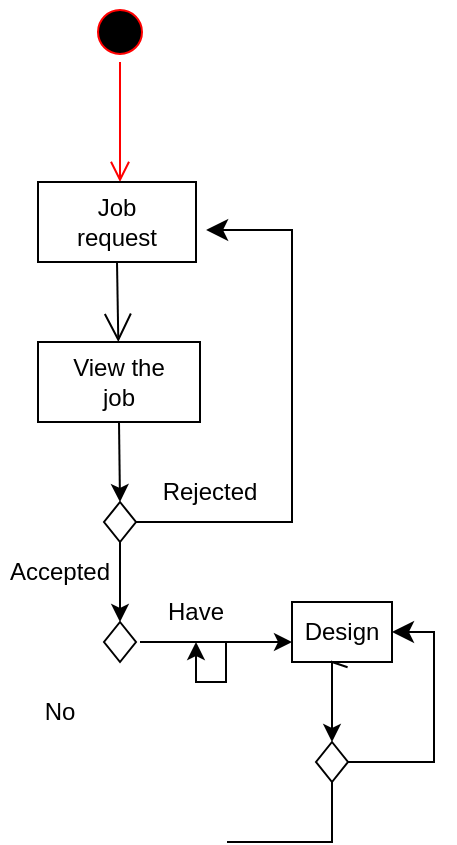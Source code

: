 <mxfile version="22.1.21" type="github">
  <diagram name="Page-1" id="ap8TJGyYvZVYXYRMnT9Q">
    <mxGraphModel dx="351" dy="175" grid="1" gridSize="10" guides="1" tooltips="1" connect="1" arrows="1" fold="1" page="1" pageScale="1" pageWidth="827" pageHeight="1169" math="0" shadow="0">
      <root>
        <mxCell id="0" />
        <mxCell id="1" parent="0" />
        <mxCell id="tZRNG6DAFCbAQGiG9bD6-1" value="" style="ellipse;html=1;shape=startState;fillColor=#000000;strokeColor=#ff0000;" vertex="1" parent="1">
          <mxGeometry x="399" y="10" width="30" height="30" as="geometry" />
        </mxCell>
        <mxCell id="tZRNG6DAFCbAQGiG9bD6-2" value="" style="edgeStyle=orthogonalEdgeStyle;html=1;verticalAlign=bottom;endArrow=open;endSize=8;strokeColor=#ff0000;rounded=0;" edge="1" source="tZRNG6DAFCbAQGiG9bD6-1" parent="1">
          <mxGeometry relative="1" as="geometry">
            <mxPoint x="414" y="100" as="targetPoint" />
          </mxGeometry>
        </mxCell>
        <mxCell id="tZRNG6DAFCbAQGiG9bD6-4" value="Job&lt;br&gt;request" style="html=1;whiteSpace=wrap;" vertex="1" parent="1">
          <mxGeometry x="373" y="100" width="79" height="40" as="geometry" />
        </mxCell>
        <mxCell id="tZRNG6DAFCbAQGiG9bD6-5" value="View the &lt;br&gt;job" style="html=1;whiteSpace=wrap;" vertex="1" parent="1">
          <mxGeometry x="373" y="180" width="81" height="40" as="geometry" />
        </mxCell>
        <mxCell id="tZRNG6DAFCbAQGiG9bD6-7" value="" style="endArrow=open;endFill=1;endSize=12;html=1;rounded=0;exitX=0.5;exitY=1;exitDx=0;exitDy=0;" edge="1" parent="1" source="tZRNG6DAFCbAQGiG9bD6-4" target="tZRNG6DAFCbAQGiG9bD6-5">
          <mxGeometry width="160" relative="1" as="geometry">
            <mxPoint x="330" y="190" as="sourcePoint" />
            <mxPoint x="490" y="190" as="targetPoint" />
          </mxGeometry>
        </mxCell>
        <mxCell id="tZRNG6DAFCbAQGiG9bD6-8" value="" style="rhombus;whiteSpace=wrap;html=1;" vertex="1" parent="1">
          <mxGeometry x="406" y="260" width="16" height="20" as="geometry" />
        </mxCell>
        <mxCell id="tZRNG6DAFCbAQGiG9bD6-13" value="" style="edgeStyle=elbowEdgeStyle;elbow=horizontal;endArrow=classic;html=1;curved=0;rounded=0;endSize=8;startSize=8;entryX=1.064;entryY=0.6;entryDx=0;entryDy=0;entryPerimeter=0;exitX=1;exitY=0.5;exitDx=0;exitDy=0;" edge="1" parent="1" source="tZRNG6DAFCbAQGiG9bD6-8" target="tZRNG6DAFCbAQGiG9bD6-4">
          <mxGeometry width="50" height="50" relative="1" as="geometry">
            <mxPoint x="430" y="290" as="sourcePoint" />
            <mxPoint x="440" y="170" as="targetPoint" />
            <Array as="points">
              <mxPoint x="500" y="210" />
            </Array>
          </mxGeometry>
        </mxCell>
        <mxCell id="tZRNG6DAFCbAQGiG9bD6-14" value="Rejected" style="text;html=1;strokeColor=none;fillColor=none;align=center;verticalAlign=middle;whiteSpace=wrap;rounded=0;" vertex="1" parent="1">
          <mxGeometry x="429" y="240" width="60" height="30" as="geometry" />
        </mxCell>
        <mxCell id="tZRNG6DAFCbAQGiG9bD6-15" value="Accepted" style="text;html=1;strokeColor=none;fillColor=none;align=center;verticalAlign=middle;whiteSpace=wrap;rounded=0;" vertex="1" parent="1">
          <mxGeometry x="354" y="280" width="60" height="30" as="geometry" />
        </mxCell>
        <mxCell id="tZRNG6DAFCbAQGiG9bD6-16" value="" style="endArrow=classic;html=1;rounded=0;" edge="1" parent="1">
          <mxGeometry width="50" height="50" relative="1" as="geometry">
            <mxPoint x="414" y="280" as="sourcePoint" />
            <mxPoint x="414" y="320" as="targetPoint" />
          </mxGeometry>
        </mxCell>
        <mxCell id="tZRNG6DAFCbAQGiG9bD6-18" value="" style="endArrow=classic;html=1;rounded=0;exitX=0.5;exitY=1;exitDx=0;exitDy=0;entryX=0.5;entryY=0;entryDx=0;entryDy=0;" edge="1" parent="1" source="tZRNG6DAFCbAQGiG9bD6-5" target="tZRNG6DAFCbAQGiG9bD6-8">
          <mxGeometry width="50" height="50" relative="1" as="geometry">
            <mxPoint x="390" y="320" as="sourcePoint" />
            <mxPoint x="470" y="370" as="targetPoint" />
          </mxGeometry>
        </mxCell>
        <mxCell id="tZRNG6DAFCbAQGiG9bD6-19" value="" style="rhombus;whiteSpace=wrap;html=1;" vertex="1" parent="1">
          <mxGeometry x="406" y="320" width="16" height="20" as="geometry" />
        </mxCell>
        <mxCell id="tZRNG6DAFCbAQGiG9bD6-21" value="" style="endArrow=classic;html=1;rounded=0;" edge="1" parent="1">
          <mxGeometry width="50" height="50" relative="1" as="geometry">
            <mxPoint x="424" y="330" as="sourcePoint" />
            <mxPoint x="500" y="330" as="targetPoint" />
          </mxGeometry>
        </mxCell>
        <mxCell id="tZRNG6DAFCbAQGiG9bD6-22" value="Have" style="text;html=1;strokeColor=none;fillColor=none;align=center;verticalAlign=middle;whiteSpace=wrap;rounded=0;" vertex="1" parent="1">
          <mxGeometry x="422" y="300" width="60" height="30" as="geometry" />
        </mxCell>
        <mxCell id="tZRNG6DAFCbAQGiG9bD6-23" value="No" style="text;html=1;strokeColor=none;fillColor=none;align=center;verticalAlign=middle;whiteSpace=wrap;rounded=0;" vertex="1" parent="1">
          <mxGeometry x="354" y="350" width="60" height="30" as="geometry" />
        </mxCell>
        <mxCell id="tZRNG6DAFCbAQGiG9bD6-24" value="Design" style="html=1;whiteSpace=wrap;" vertex="1" parent="1">
          <mxGeometry x="500" y="310" width="50" height="30" as="geometry" />
        </mxCell>
        <mxCell id="tZRNG6DAFCbAQGiG9bD6-25" value="" style="rhombus;whiteSpace=wrap;html=1;" vertex="1" parent="1">
          <mxGeometry x="512" y="380" width="16" height="20" as="geometry" />
        </mxCell>
        <mxCell id="tZRNG6DAFCbAQGiG9bD6-26" value="" style="endArrow=classic;html=1;rounded=0;exitX=0.556;exitY=1.087;exitDx=0;exitDy=0;entryX=0.5;entryY=0;entryDx=0;entryDy=0;exitPerimeter=0;" edge="1" parent="1" source="tZRNG6DAFCbAQGiG9bD6-24" target="tZRNG6DAFCbAQGiG9bD6-25">
          <mxGeometry width="50" height="50" relative="1" as="geometry">
            <mxPoint x="524.5" y="350" as="sourcePoint" />
            <mxPoint x="525" y="380" as="targetPoint" />
            <Array as="points">
              <mxPoint x="520" y="340" />
              <mxPoint x="520" y="350" />
            </Array>
          </mxGeometry>
        </mxCell>
        <mxCell id="tZRNG6DAFCbAQGiG9bD6-28" value="" style="edgeStyle=elbowEdgeStyle;elbow=horizontal;endArrow=classic;html=1;curved=0;rounded=0;endSize=8;startSize=8;entryX=1;entryY=0.5;entryDx=0;entryDy=0;exitX=1;exitY=0.5;exitDx=0;exitDy=0;" edge="1" parent="1" source="tZRNG6DAFCbAQGiG9bD6-25" target="tZRNG6DAFCbAQGiG9bD6-24">
          <mxGeometry width="50" height="50" relative="1" as="geometry">
            <mxPoint x="590" y="385" as="sourcePoint" />
            <mxPoint x="611" y="320" as="targetPoint" />
            <Array as="points">
              <mxPoint x="571" y="220" />
            </Array>
          </mxGeometry>
        </mxCell>
        <mxCell id="tZRNG6DAFCbAQGiG9bD6-34" value="" style="shape=partialRectangle;whiteSpace=wrap;html=1;bottom=0;right=0;fillColor=none;rotation=-180;" vertex="1" parent="1">
          <mxGeometry x="468" y="400" width="52" height="30" as="geometry" />
        </mxCell>
        <mxCell id="tZRNG6DAFCbAQGiG9bD6-39" style="edgeStyle=orthogonalEdgeStyle;rounded=0;orthogonalLoop=1;jettySize=auto;html=1;exitX=0.75;exitY=1;exitDx=0;exitDy=0;" edge="1" parent="1" source="tZRNG6DAFCbAQGiG9bD6-22" target="tZRNG6DAFCbAQGiG9bD6-22">
          <mxGeometry relative="1" as="geometry" />
        </mxCell>
      </root>
    </mxGraphModel>
  </diagram>
</mxfile>
